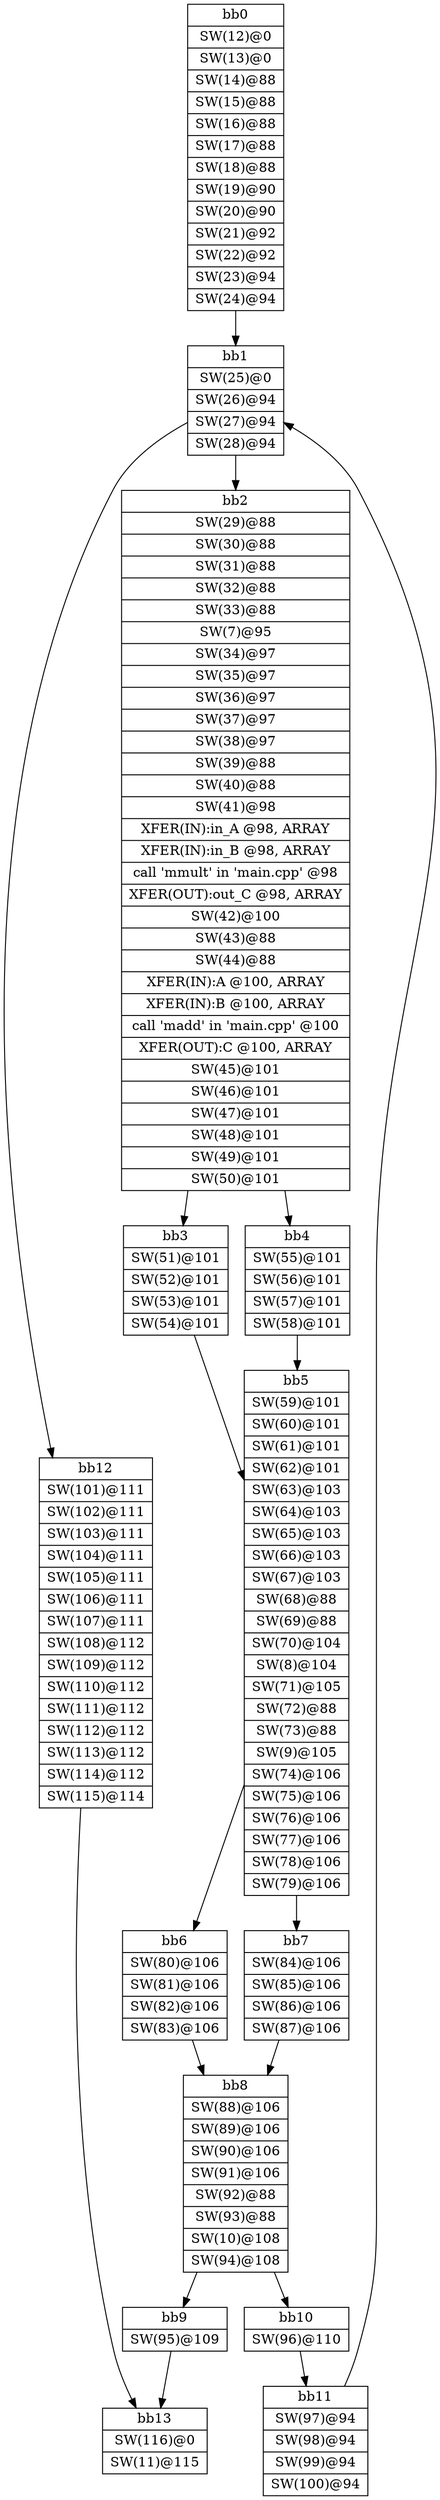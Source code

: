 digraph CDFG {
node [shape=record];
bb0 [shape=record, label = "{bb0|<x0000000000CAA420>SW(12)@0\n|<x0000000000CAA2C0>SW(13)@0\n|<x0000000000CAA0B0>SW(14)@88\n|<x0000000000CAA000>SW(15)@88\n|<x0000000000CAB1E0>SW(16)@88\n|<x0000000000CAB290>SW(17)@88\n|<x0000000000CAB340>SW(18)@88\n|<x0000000000CAB3F0>SW(19)@90\n|<x0000000000CAB4A0>SW(20)@90\n|<x0000000000CAB550>SW(21)@92\n|<x0000000000CAB600>SW(22)@92\n|<x0000000000CAB6B0>SW(23)@94\n|<x0000000000CAB760>SW(24)@94\n}"];
bb1 [shape=record, label = "{bb1|<x0000000000CAB810>SW(25)@0\n|<x0000000000CAB8C0>SW(26)@94\n|<x0000000000CAB970>SW(27)@94\n|<x0000000000CABA20>SW(28)@94\n}"];
bb2 [shape=record, label = "{bb2|<x0000000000CABAD0>SW(29)@88\n|<x0000000000CABB80>SW(30)@88\n|<x0000000000CABC30>SW(31)@88\n|<x0000000000CABCE0>SW(32)@88\n|<x0000000000CABD90>SW(33)@88\n|<x0000000000CAA8F0>SW(7)@95\n|<x0000000000CABE40>SW(34)@97\n|<x0000000000CABEF0>SW(35)@97\n|<x0000000000C941C0>SW(36)@97\n|<x0000000000C94740>SW(37)@97\n|<x0000000000C94690>SW(38)@97\n|<x0000000000C945E0>SW(39)@88\n|<x0000000000C94530>SW(40)@88\n|<x0000000000C94480>SW(41)@98\n|<x0000000001609A20>XFER(IN):in_A @98, ARRAY\n|<x0000000001609AE0>XFER(IN):in_B @98, ARRAY\n|<x0000000000CAF470>call 'mmult' in 'main.cpp' @98\n|<x0000000001609BA0>XFER(OUT):out_C @98, ARRAY\n|<x0000000000C943D0>SW(42)@100\n|<x0000000000C94320>SW(43)@88\n|<x0000000000C94270>SW(44)@88\n|<x0000000001609C60>XFER(IN):A @100, ARRAY\n|<x0000000001609D20>XFER(IN):B @100, ARRAY\n|<x0000000000CAF390>call 'madd' in 'main.cpp' @100\n|<x0000000001609DE0>XFER(OUT):C @100, ARRAY\n|<x0000000000C93AE0>SW(45)@101\n|<x0000000000C93820>SW(46)@101\n|<x0000000000C93560>SW(47)@101\n|<x0000000000C931F0>SW(48)@101\n|<x0000000000C93140>SW(49)@101\n|<x0000000000C93090>SW(50)@101\n}"];
bb3 [shape=record, label = "{bb3|<x0000000000C92F30>SW(51)@101\n|<x0000000000C92DD0>SW(52)@101\n|<x0000000000C92C70>SW(53)@101\n|<x0000000000C92BC0>SW(54)@101\n}"];
bb4 [shape=record, label = "{bb4|<x0000000000C92FE0>SW(55)@101\n|<x0000000000C92B10>SW(56)@101\n|<x0000000000C92A60>SW(57)@101\n|<x0000000000C9FC00>SW(58)@101\n}"];
bb5 [shape=record, label = "{bb5|<x0000000000C9FB50>SW(59)@101\n|<x0000000000C9FAA0>SW(60)@101\n|<x0000000000C9F9F0>SW(61)@101\n|<x0000000000C9F310>SW(62)@101\n|<x0000000000C9F260>SW(63)@103\n|<x0000000000C9F1B0>SW(64)@103\n|<x0000000000C9EB80>SW(65)@103\n|<x0000000000C9EAD0>SW(66)@103\n|<x0000000000C9EA20>SW(67)@103\n|<x0000000000C9E970>SW(68)@88\n|<x0000000000C9E8C0>SW(69)@88\n|<x0000000000C9E810>SW(70)@104\n|<x0000000000CAA840>SW(8)@104\n|<x0000000000C9E760>SW(71)@105\n|<x0000000000C31EE0>SW(72)@88\n|<x0000000000C31E30>SW(73)@88\n|<x0000000000CAA790>SW(9)@105\n|<x0000000000C31CD0>SW(74)@106\n|<x0000000000C31B70>SW(75)@106\n|<x0000000000C31AC0>SW(76)@106\n|<x0000000000C31A10>SW(77)@106\n|<x0000000000C31960>SW(78)@106\n|<x0000000000C31750>SW(79)@106\n}"];
bb6 [shape=record, label = "{bb6|<x0000000000C316A0>SW(80)@106\n|<x0000000000C315F0>SW(81)@106\n|<x0000000000C31540>SW(82)@106\n|<x0000000000C31490>SW(83)@106\n}"];
bb7 [shape=record, label = "{bb7|<x0000000001615040>SW(84)@106\n|<x00000000016150F0>SW(85)@106\n|<x00000000016151A0>SW(86)@106\n|<x0000000001615250>SW(87)@106\n}"];
bb8 [shape=record, label = "{bb8|<x0000000001615300>SW(88)@106\n|<x00000000016153B0>SW(89)@106\n|<x0000000001615460>SW(90)@106\n|<x0000000001615510>SW(91)@106\n|<x00000000016155C0>SW(92)@88\n|<x0000000001615670>SW(93)@88\n|<x0000000000CAA6E0>SW(10)@108\n|<x0000000001615720>SW(94)@108\n}"];
bb9 [shape=record, label = "{bb9|<x00000000016157D0>SW(95)@109\n}"];
bb10 [shape=record, label = "{bb10|<x0000000001615880>SW(96)@110\n}"];
bb11 [shape=record, label = "{bb11|<x0000000001615930>SW(97)@94\n|<x00000000016159E0>SW(98)@94\n|<x0000000001615A90>SW(99)@94\n|<x0000000001615B40>SW(100)@94\n}"];
bb12 [shape=record, label = "{bb12|<x0000000001615BF0>SW(101)@111\n|<x0000000001615CA0>SW(102)@111\n|<x0000000001615D50>SW(103)@111\n|<x0000000001615E00>SW(104)@111\n|<x0000000001615EB0>SW(105)@111\n|<x0000000001615F60>SW(106)@111\n|<x0000000001616010>SW(107)@111\n|<x00000000016160C0>SW(108)@112\n|<x0000000001616170>SW(109)@112\n|<x0000000001616220>SW(110)@112\n|<x00000000016162D0>SW(111)@112\n|<x0000000001616380>SW(112)@112\n|<x0000000001616430>SW(113)@112\n|<x00000000016164E0>SW(114)@112\n|<x0000000001616590>SW(115)@114\n}"];
bb13 [shape=record, label = "{bb13|<x0000000001616640>SW(116)@0\n|<x0000000000CAA630>SW(11)@115\n}"];
bb0 -> bb1
bb1 -> bb2
bb1 -> bb12
bb2 -> bb3
bb2 -> bb4
bb3 -> bb5
bb4 -> bb5
bb5 -> bb6
bb5 -> bb7
bb6 -> bb8
bb7 -> bb8
bb8 -> bb10
bb8 -> bb9
bb9 -> bb13
bb10 -> bb11
bb11 -> bb1
bb12 -> bb13
}
